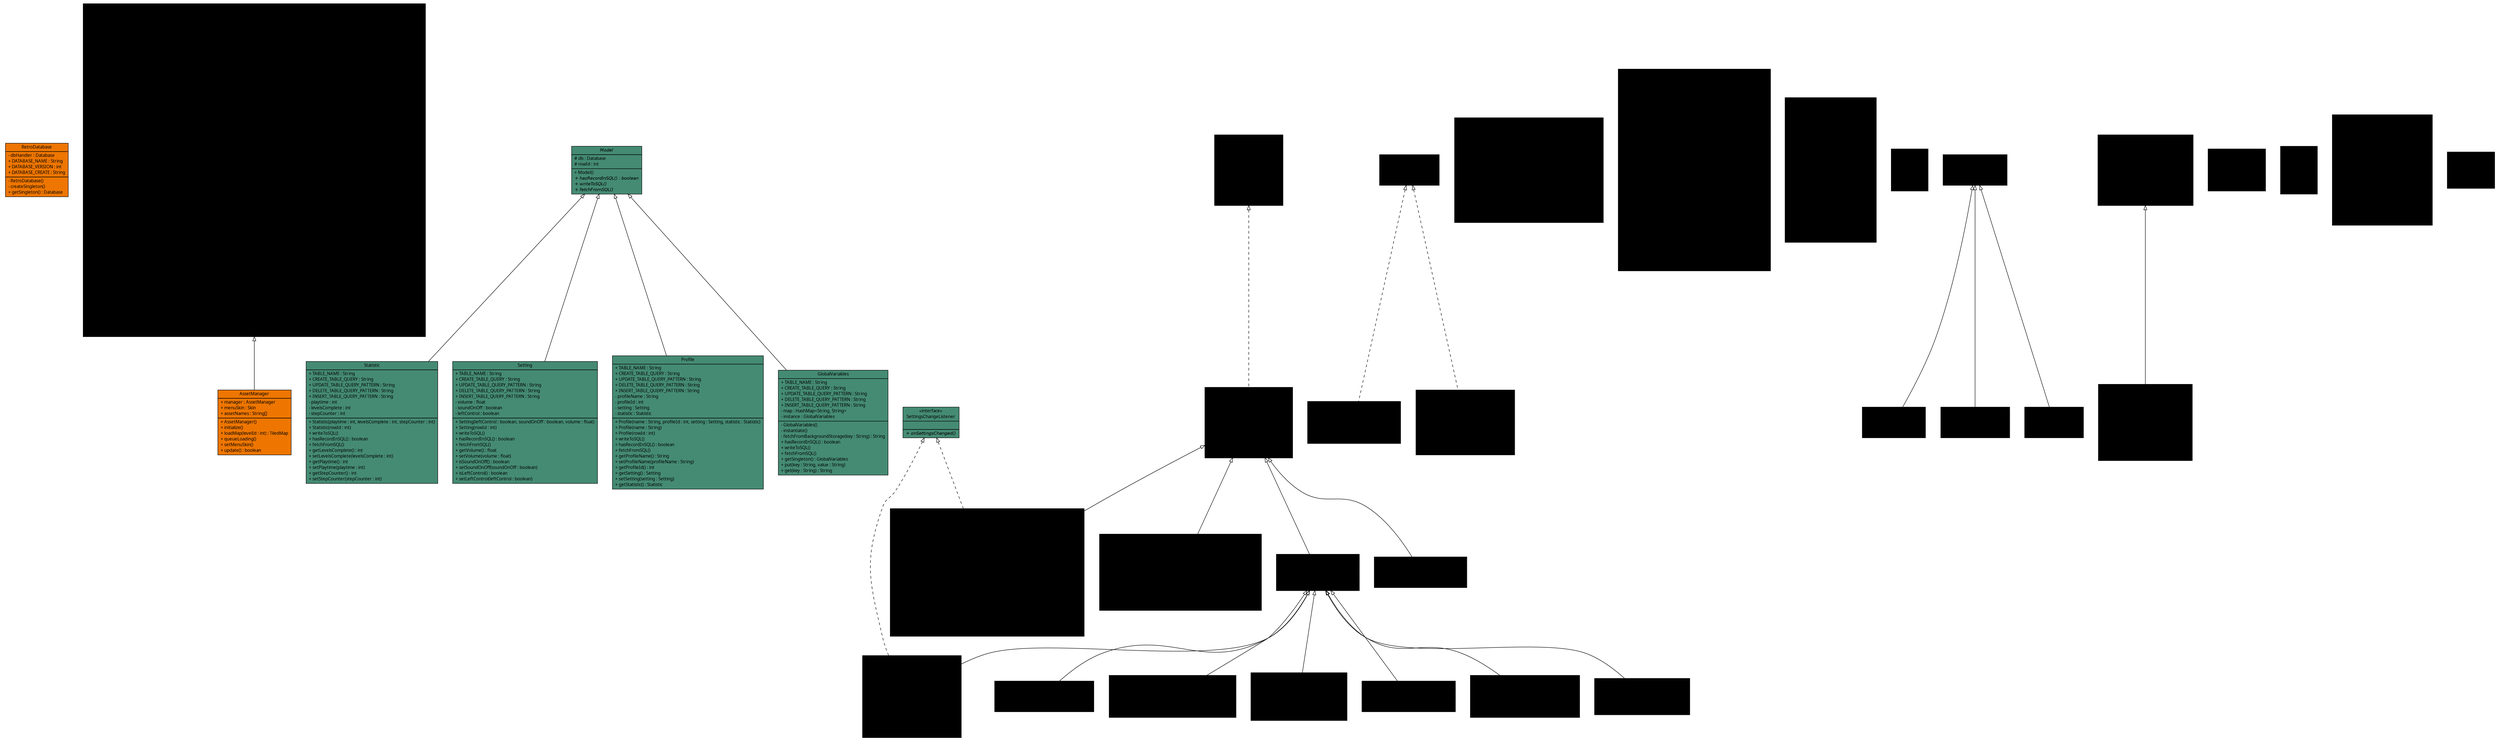 #!/usr/local/bin/dot
#
# Class diagram 
# Generated by UMLGraph version R5_7_2-3-gee82a7 (http://www.umlgraph.org/)
#

digraph G {
	edge [fontname="Helvetica",fontsize=10,labelfontname="Helvetica",labelfontsize=10];
	node [fontname="Helvetica",fontsize=10,shape=plaintext];
	nodesep=0.25;
	ranksep=0.5;
	// com.retroMachines.data.RetroDatabase
	c0 [label=<<table title="com.retroMachines.data.RetroDatabase" border="0" cellborder="1" cellspacing="0" cellpadding="2" port="p" bgcolor="#ee7600">
		<tr><td><table border="0" cellspacing="0" cellpadding="1">
<tr><td align="center" balign="center"> RetroDatabase </td></tr>
		</table></td></tr>
		<tr><td><table border="0" cellspacing="0" cellpadding="1">
<tr><td align="left" balign="left"> - dbHandler : Database </td></tr>
<tr><td align="left" balign="left"> + DATABASE_NAME : String </td></tr>
<tr><td align="left" balign="left"> + DATABASE_VERSION : int </td></tr>
<tr><td align="left" balign="left"> + DATABASE_CREATE : String </td></tr>
		</table></td></tr>
		<tr><td><table border="0" cellspacing="0" cellpadding="1">
<tr><td align="left" balign="left"> - RetroDatabase() </td></tr>
<tr><td align="left" balign="left"> - createSingleton() </td></tr>
<tr><td align="left" balign="left"> + getSingleton() : Database </td></tr>
		</table></td></tr>
		</table>>, URL="null", fontname="Verdana", fontcolor="black", fontsize=10.0];
	// com.retroMachines.data.AssetManager
	c1 [label=<<table title="com.retroMachines.data.AssetManager" border="0" cellborder="1" cellspacing="0" cellpadding="2" port="p" bgcolor="#ee7600">
		<tr><td><table border="0" cellspacing="0" cellpadding="1">
<tr><td align="center" balign="center"> AssetManager </td></tr>
		</table></td></tr>
		<tr><td><table border="0" cellspacing="0" cellpadding="1">
<tr><td align="left" balign="left"> + manager : AssetManager </td></tr>
<tr><td align="left" balign="left"> + menuSkin : Skin </td></tr>
<tr><td align="left" balign="left"> + assetNames : String[] </td></tr>
		</table></td></tr>
		<tr><td><table border="0" cellspacing="0" cellpadding="1">
<tr><td align="left" balign="left"> + AssetManager() </td></tr>
<tr><td align="left" balign="left"> + initialize() </td></tr>
<tr><td align="left" balign="left"> + loadMap(levelId : int) : TiledMap </td></tr>
<tr><td align="left" balign="left"> + queueLoading() </td></tr>
<tr><td align="left" balign="left"> + setMenuSkin() </td></tr>
<tr><td align="left" balign="left"> + update() : boolean </td></tr>
		</table></td></tr>
		</table>>, URL="null", fontname="Verdana", fontcolor="black", fontsize=10.0];
	// com.retroMachines.data.models.Statistic
	c2 [label=<<table title="com.retroMachines.data.models.Statistic" border="0" cellborder="1" cellspacing="0" cellpadding="2" port="p" bgcolor="#458b74">
		<tr><td><table border="0" cellspacing="0" cellpadding="1">
<tr><td align="center" balign="center"> Statistic </td></tr>
		</table></td></tr>
		<tr><td><table border="0" cellspacing="0" cellpadding="1">
<tr><td align="left" balign="left"> + TABLE_NAME : String </td></tr>
<tr><td align="left" balign="left"> + CREATE_TABLE_QUERY : String </td></tr>
<tr><td align="left" balign="left"> + UPDATE_TABLE_QUERY_PATTERN : String </td></tr>
<tr><td align="left" balign="left"> + DELETE_TABLE_QUERY_PATTERN : String </td></tr>
<tr><td align="left" balign="left"> + INSERT_TABLE_QUERY_PATTERN : String </td></tr>
<tr><td align="left" balign="left"> - playtime : int </td></tr>
<tr><td align="left" balign="left"> - levelsComplete : int </td></tr>
<tr><td align="left" balign="left"> - stepCounter : int </td></tr>
		</table></td></tr>
		<tr><td><table border="0" cellspacing="0" cellpadding="1">
<tr><td align="left" balign="left"> + Statistic(playtime : int, levelsComplete : int, stepCounter : int) </td></tr>
<tr><td align="left" balign="left"> + Statistic(rowId : int) </td></tr>
<tr><td align="left" balign="left"> + writeToSQL() </td></tr>
<tr><td align="left" balign="left"> + hasRecordInSQL() : boolean </td></tr>
<tr><td align="left" balign="left"> + fetchFromSQL() </td></tr>
<tr><td align="left" balign="left"> + getLevelsComplete() : int </td></tr>
<tr><td align="left" balign="left"> + setLevelsComplete(levelsComplete : int) </td></tr>
<tr><td align="left" balign="left"> + getPlaytime() : int </td></tr>
<tr><td align="left" balign="left"> + setPlaytime(playtime : int) </td></tr>
<tr><td align="left" balign="left"> + getStepCounter() : int </td></tr>
<tr><td align="left" balign="left"> + setStepCounter(stepCounter : int) </td></tr>
		</table></td></tr>
		</table>>, URL="null", fontname="Verdana", fontcolor="black", fontsize=10.0];
	// com.retroMachines.data.models.SettingsChangeListener
	c3 [label=<<table title="com.retroMachines.data.models.SettingsChangeListener" border="0" cellborder="1" cellspacing="0" cellpadding="2" port="p" bgcolor="#458b74">
		<tr><td><table border="0" cellspacing="0" cellpadding="1">
<tr><td align="center" balign="center"> &#171;interface&#187; </td></tr>
<tr><td align="center" balign="center"> SettingsChangeListener </td></tr>
		</table></td></tr>
		<tr><td><table border="0" cellspacing="0" cellpadding="1">
<tr><td align="left" balign="left">  </td></tr>
		</table></td></tr>
		<tr><td><table border="0" cellspacing="0" cellpadding="1">
<tr><td align="left" balign="left"><font face="Helvetica-Oblique" point-size="10.0"> + onSettingsChanged() </font></td></tr>
		</table></td></tr>
		</table>>, URL="null", fontname="Verdana", fontcolor="black", fontsize=10.0];
	// com.retroMachines.data.models.Setting
	c4 [label=<<table title="com.retroMachines.data.models.Setting" border="0" cellborder="1" cellspacing="0" cellpadding="2" port="p" bgcolor="#458b74">
		<tr><td><table border="0" cellspacing="0" cellpadding="1">
<tr><td align="center" balign="center"> Setting </td></tr>
		</table></td></tr>
		<tr><td><table border="0" cellspacing="0" cellpadding="1">
<tr><td align="left" balign="left"> + TABLE_NAME : String </td></tr>
<tr><td align="left" balign="left"> + CREATE_TABLE_QUERY : String </td></tr>
<tr><td align="left" balign="left"> + UPDATE_TABLE_QUERY_PATTERN : String </td></tr>
<tr><td align="left" balign="left"> + DELETE_TABLE_QUERY_PATTERN : String </td></tr>
<tr><td align="left" balign="left"> + INSERT_TABLE_QUERY_PATTERN : String </td></tr>
<tr><td align="left" balign="left"> - volume : float </td></tr>
<tr><td align="left" balign="left"> - soundOnOff : boolean </td></tr>
<tr><td align="left" balign="left"> - leftControl : boolean </td></tr>
		</table></td></tr>
		<tr><td><table border="0" cellspacing="0" cellpadding="1">
<tr><td align="left" balign="left"> + Setting(leftControl : boolean, soundOnOff : boolean, volume : float) </td></tr>
<tr><td align="left" balign="left"> + Setting(rowId : int) </td></tr>
<tr><td align="left" balign="left"> + writeToSQL() </td></tr>
<tr><td align="left" balign="left"> + hasRecordInSQL() : boolean </td></tr>
<tr><td align="left" balign="left"> + fetchFromSQL() </td></tr>
<tr><td align="left" balign="left"> + getVolume() : float </td></tr>
<tr><td align="left" balign="left"> + setVolume(volume : float) </td></tr>
<tr><td align="left" balign="left"> + isSoundOnOff() : boolean </td></tr>
<tr><td align="left" balign="left"> + setSoundOnOff(soundOnOff : boolean) </td></tr>
<tr><td align="left" balign="left"> + isLeftControl() : boolean </td></tr>
<tr><td align="left" balign="left"> + setLeftControl(leftControl : boolean) </td></tr>
		</table></td></tr>
		</table>>, URL="null", fontname="Verdana", fontcolor="black", fontsize=10.0];
	// com.retroMachines.data.models.Profile
	c5 [label=<<table title="com.retroMachines.data.models.Profile" border="0" cellborder="1" cellspacing="0" cellpadding="2" port="p" bgcolor="#458b74">
		<tr><td><table border="0" cellspacing="0" cellpadding="1">
<tr><td align="center" balign="center"> Profile </td></tr>
		</table></td></tr>
		<tr><td><table border="0" cellspacing="0" cellpadding="1">
<tr><td align="left" balign="left"> + TABLE_NAME : String </td></tr>
<tr><td align="left" balign="left"> + CREATE_TABLE_QUERY : String </td></tr>
<tr><td align="left" balign="left"> + UPDATE_TABLE_QUERY_PATTERN : String </td></tr>
<tr><td align="left" balign="left"> + DELETE_TABLE_QUERY_PATTERN : String </td></tr>
<tr><td align="left" balign="left"> + INSERT_TABLE_QUERY_PATTERN : String </td></tr>
<tr><td align="left" balign="left"> - profileName : String </td></tr>
<tr><td align="left" balign="left"> - profileId : int </td></tr>
<tr><td align="left" balign="left"> - setting : Setting </td></tr>
<tr><td align="left" balign="left"> - statistic : Statistic </td></tr>
		</table></td></tr>
		<tr><td><table border="0" cellspacing="0" cellpadding="1">
<tr><td align="left" balign="left"> + Profile(name : String, profileId : int, setting : Setting, statistic : Statistic) </td></tr>
<tr><td align="left" balign="left"> + Profile(name : String) </td></tr>
<tr><td align="left" balign="left"> + Profile(rowId : int) </td></tr>
<tr><td align="left" balign="left"> + writeToSQL() </td></tr>
<tr><td align="left" balign="left"> + hasRecordInSQL() : boolean </td></tr>
<tr><td align="left" balign="left"> + fetchFromSQL() </td></tr>
<tr><td align="left" balign="left"> + getProfileName() : String </td></tr>
<tr><td align="left" balign="left"> + setProfileName(profileName : String) </td></tr>
<tr><td align="left" balign="left"> + getProfileId() : int </td></tr>
<tr><td align="left" balign="left"> + getSetting() : Setting </td></tr>
<tr><td align="left" balign="left"> + setSetting(setting : Setting) </td></tr>
<tr><td align="left" balign="left"> + getStatistic() : Statistic </td></tr>
		</table></td></tr>
		</table>>, URL="null", fontname="Verdana", fontcolor="black", fontsize=10.0];
	// com.retroMachines.data.models.Model
	c6 [label=<<table title="com.retroMachines.data.models.Model" border="0" cellborder="1" cellspacing="0" cellpadding="2" port="p" bgcolor="#458b74">
		<tr><td><table border="0" cellspacing="0" cellpadding="1">
<tr><td align="center" balign="center"><font face="Helvetica-Oblique"> Model </font></td></tr>
		</table></td></tr>
		<tr><td><table border="0" cellspacing="0" cellpadding="1">
<tr><td align="left" balign="left"> # db : Database </td></tr>
<tr><td align="left" balign="left"> # rowId : int </td></tr>
		</table></td></tr>
		<tr><td><table border="0" cellspacing="0" cellpadding="1">
<tr><td align="left" balign="left"> + Model() </td></tr>
<tr><td align="left" balign="left"><font face="Helvetica-Oblique" point-size="10.0"> + hasRecordInSQL() : boolean </font></td></tr>
<tr><td align="left" balign="left"><font face="Helvetica-Oblique" point-size="10.0"> + writeToSQL() </font></td></tr>
<tr><td align="left" balign="left"><font face="Helvetica-Oblique" point-size="10.0"> + fetchFromSQL() </font></td></tr>
		</table></td></tr>
		</table>>, URL="null", fontname="Verdana", fontcolor="black", fontsize=10.0];
	// com.retroMachines.data.models.GlobalVariables
	c7 [label=<<table title="com.retroMachines.data.models.GlobalVariables" border="0" cellborder="1" cellspacing="0" cellpadding="2" port="p" bgcolor="#458b74">
		<tr><td><table border="0" cellspacing="0" cellpadding="1">
<tr><td align="center" balign="center"> GlobalVariables </td></tr>
		</table></td></tr>
		<tr><td><table border="0" cellspacing="0" cellpadding="1">
<tr><td align="left" balign="left"> + TABLE_NAME : String </td></tr>
<tr><td align="left" balign="left"> + CREATE_TABLE_QUERY : String </td></tr>
<tr><td align="left" balign="left"> + UPDATE_TABLE_QUERY_PATTERN : String </td></tr>
<tr><td align="left" balign="left"> + DELETE_TABLE_QUERY_PATTERN : String </td></tr>
<tr><td align="left" balign="left"> + INSERT_TABLE_QUERY_PATTERN : String </td></tr>
<tr><td align="left" balign="left"> - map : HashMap&lt;String, String&gt; </td></tr>
<tr><td align="left" balign="left"> - instance : GlobalVariables </td></tr>
		</table></td></tr>
		<tr><td><table border="0" cellspacing="0" cellpadding="1">
<tr><td align="left" balign="left"> - GlobalVariables() </td></tr>
<tr><td align="left" balign="left"> - instantiate() </td></tr>
<tr><td align="left" balign="left"> - fetchFromBackgroundStorage(key : String) : String </td></tr>
<tr><td align="left" balign="left"> + hasRecordInSQL() : boolean </td></tr>
<tr><td align="left" balign="left"> + writeToSQL() </td></tr>
<tr><td align="left" balign="left"> + fetchFromSQL() </td></tr>
<tr><td align="left" balign="left"> + getSingleton() : GlobalVariables </td></tr>
<tr><td align="left" balign="left"> + put(key : String, value : String) </td></tr>
<tr><td align="left" balign="left"> + get(key : String) : String </td></tr>
		</table></td></tr>
		</table>>, URL="null", fontname="Verdana", fontcolor="black", fontsize=10.0];
	// com.retroMachines.game.controllers.StatisticController
	c8 [label=<<table title="com.retroMachines.game.controllers.StatisticController" border="0" cellborder="1" cellspacing="0" cellpadding="2" port="p" bgcolor="3">
		<tr><td><table border="0" cellspacing="0" cellpadding="1">
<tr><td align="center" balign="center"> StatisticController </td></tr>
		</table></td></tr>
		<tr><td><table border="0" cellspacing="0" cellpadding="1">
<tr><td align="left" balign="left"> - game : RetroMachines </td></tr>
<tr><td align="left" balign="left"> - statistic : Statistic </td></tr>
		</table></td></tr>
		<tr><td><table border="0" cellspacing="0" cellpadding="1">
<tr><td align="left" balign="left"> + StatisticController(game : RetroMachines) </td></tr>
<tr><td align="left" balign="left"> + incStepCounter(amount : int) </td></tr>
<tr><td align="left" balign="left"> + profileChanged() </td></tr>
		</table></td></tr>
		</table>>, URL="null", fontname="Verdana", fontcolor="black", fontsize=10.0];
	// com.retroMachines.game.controllers.SettingController
	c9 [label=<<table title="com.retroMachines.game.controllers.SettingController" border="0" cellborder="1" cellspacing="0" cellpadding="2" port="p" bgcolor="3">
		<tr><td><table border="0" cellspacing="0" cellpadding="1">
<tr><td align="center" balign="center"> SettingController </td></tr>
		</table></td></tr>
		<tr><td><table border="0" cellspacing="0" cellpadding="1">
<tr><td align="left" balign="left"> - settings : Setting </td></tr>
<tr><td align="left" balign="left"> - game : RetroMachines </td></tr>
<tr><td align="left" balign="left"> - toBeNotified : List&lt;SettingsChangeListener&gt; </td></tr>
		</table></td></tr>
		<tr><td><table border="0" cellspacing="0" cellpadding="1">
<tr><td align="left" balign="left"> + SettingController(game : RetroMachines) </td></tr>
<tr><td align="left" balign="left"> + add(toBeAdded : SettingsChangeListener) </td></tr>
<tr><td align="left" balign="left"> + setVolume(newVolume : float) </td></tr>
<tr><td align="left" balign="left"> + getVolume() : float </td></tr>
<tr><td align="left" balign="left"> + getLeftiMode() : boolean </td></tr>
<tr><td align="left" balign="left"> + profileChanged() </td></tr>
		</table></td></tr>
		</table>>, URL="null", fontname="Verdana", fontcolor="black", fontsize=10.0];
	// com.retroMachines.game.controllers.ProfileController
	c10 [label=<<table title="com.retroMachines.game.controllers.ProfileController" border="0" cellborder="1" cellspacing="0" cellpadding="2" port="p" bgcolor="3">
		<tr><td><table border="0" cellspacing="0" cellpadding="1">
<tr><td align="center" balign="center"> ProfileController </td></tr>
		</table></td></tr>
		<tr><td><table border="0" cellspacing="0" cellpadding="1">
<tr><td align="left" balign="left"> - profileNames : String[] </td></tr>
<tr><td align="left" balign="left"> - profile : Profile </td></tr>
<tr><td align="left" balign="left"> - game : RetroMachines </td></tr>
<tr><td align="left" balign="left"> + MAX_PROFILE_NUMBER : int </td></tr>
<tr><td align="left" balign="left"> + profileChangeListeners : List&lt;OnProfileChangedListener&gt; </td></tr>
		</table></td></tr>
		<tr><td><table border="0" cellspacing="0" cellpadding="1">
<tr><td align="left" balign="left"> + ProfileController(game : RetroMachines) </td></tr>
<tr><td align="left" balign="left"> + deleteCurrentProfile() </td></tr>
<tr><td align="left" balign="left"> + isValidUsername(username : String) : boolean </td></tr>
<tr><td align="left" balign="left"> + createProfile(name : String) : boolean </td></tr>
<tr><td align="left" balign="left"> + getProfileNames() : String[] </td></tr>
<tr><td align="left" balign="left"> + getProfileName() : String </td></tr>
<tr><td align="left" balign="left"> + getProfile() : Profile </td></tr>
<tr><td align="left" balign="left"> + changeActiveProfile(profileName : String) </td></tr>
<tr><td align="left" balign="left"> - notifyProfileListeners() </td></tr>
<tr><td align="left" balign="left"> + addProfileChangedListener(listener : OnProfileChangedListener) </td></tr>
<tr><td align="left" balign="left"> + removeProfileChangedListener(listener : OnProfileChangedListener) </td></tr>
		</table></td></tr>
		</table>>, URL="null", fontname="Verdana", fontcolor="black", fontsize=10.0];
	// com.retroMachines.game.controllers.OnProfileChangedListener
	c11 [label=<<table title="com.retroMachines.game.controllers.OnProfileChangedListener" border="0" cellborder="1" cellspacing="0" cellpadding="2" port="p" bgcolor="3">
		<tr><td><table border="0" cellspacing="0" cellpadding="1">
<tr><td align="center" balign="center"> &#171;interface&#187; </td></tr>
<tr><td align="center" balign="center"> OnProfileChangedListener </td></tr>
		</table></td></tr>
		<tr><td><table border="0" cellspacing="0" cellpadding="1">
<tr><td align="left" balign="left">  </td></tr>
		</table></td></tr>
		<tr><td><table border="0" cellspacing="0" cellpadding="1">
<tr><td align="left" balign="left"><font face="Helvetica-Oblique" point-size="10.0"> + profileChanged() </font></td></tr>
		</table></td></tr>
		</table>>, URL="null", fontname="Verdana", fontcolor="black", fontsize=10.0];
	// com.retroMachines.game.controllers.GameController
	c12 [label=<<table title="com.retroMachines.game.controllers.GameController" border="0" cellborder="1" cellspacing="0" cellpadding="2" port="p" bgcolor="3">
		<tr><td><table border="0" cellspacing="0" cellpadding="1">
<tr><td align="center" balign="center"> GameController </td></tr>
		</table></td></tr>
		<tr><td><table border="0" cellspacing="0" cellpadding="1">
<tr><td align="left" balign="left"> - game : RetroMachines </td></tr>
<tr><td align="left" balign="left"> - gameScreen : GameScreen </td></tr>
<tr><td align="left" balign="left"> - evaluationScreen : EvaluationScreen </td></tr>
<tr><td align="left" balign="left"> - retroMan : RetroMan </td></tr>
<tr><td align="left" balign="left"> - map : TiledMap </td></tr>
<tr><td align="left" balign="left"> - lambdaTree : Tree </td></tr>
<tr><td align="left" balign="left"> - vertexList : ArrayList&lt;Vertex&gt; </td></tr>
<tr><td align="left" balign="left"> - indexOfElementHold : int </td></tr>
<tr><td align="left" balign="left"> - popupScreenIsShown : boolean </td></tr>
		</table></td></tr>
		<tr><td><table border="0" cellspacing="0" cellpadding="1">
<tr><td align="left" balign="left"> + GameController(game : RetroMachines) </td></tr>
<tr><td align="left" balign="left"> + startLevel(levelId : int) </td></tr>
<tr><td align="left" balign="left"> + abortLevel() </td></tr>
<tr><td align="left" balign="left"> + levelFinished() </td></tr>
<tr><td align="left" balign="left"> - dispose() </td></tr>
<tr><td align="left" balign="left"> - saveProgress() </td></tr>
<tr><td align="left" balign="left"> + jumpRetroMan() </td></tr>
<tr><td align="left" balign="left"> + interactRetroMan() </td></tr>
<tr><td align="left" balign="left"> + goLeftRetroMan() </td></tr>
<tr><td align="left" balign="left"> + goRightRetroMan() </td></tr>
<tr><td align="left" balign="left"> + getRetroMan() : RetroMan </td></tr>
<tr><td align="left" balign="left"> + getGameElement(posObj : Vector2) : GameElement </td></tr>
<tr><td align="left" balign="left"> + checkdepotPositions() : ArrayList&lt;GameElement&gt; </td></tr>
<tr><td align="left" balign="left"> + setGameElement(posObj : Vector2, element : GameElement) : boolean </td></tr>
<tr><td align="left" balign="left"> - collisionDetection() </td></tr>
<tr><td align="left" balign="left"> + evaluationClicked() </td></tr>
<tr><td align="left" balign="left"> - enterEvaluationScreen() </td></tr>
<tr><td align="left" balign="left"> - checkPlacementofElements() : boolean </td></tr>
<tr><td align="left" balign="left"> - buildlambdaTree() </td></tr>
<tr><td align="left" balign="left"> - evaluate() </td></tr>
<tr><td align="left" balign="left"> - checkEvaluationResult() </td></tr>
<tr><td align="left" balign="left"> - betaReduction() : boolean </td></tr>
<tr><td align="left" balign="left"> - alphaConversion() : boolean </td></tr>
<tr><td align="left" balign="left"> - updateEvaluationScreen() </td></tr>
		</table></td></tr>
		</table>>, URL="null", fontname="Verdana", fontcolor="black", fontsize=10.0];
	// com.retroMachines.game.gameelements.RetroMan
	c13 [label=<<table title="com.retroMachines.game.gameelements.RetroMan" border="0" cellborder="1" cellspacing="0" cellpadding="2" port="p" bgcolor="4">
		<tr><td><table border="0" cellspacing="0" cellpadding="1">
<tr><td align="center" balign="center"> RetroMan </td></tr>
		</table></td></tr>
		<tr><td><table border="0" cellspacing="0" cellpadding="1">
<tr><td align="left" balign="left"> + MAX_VELOCITY_X : float </td></tr>
<tr><td align="left" balign="left"> + MAX_VELOCITY_Y : float </td></tr>
<tr><td align="left" balign="left"> + WIDTH : float </td></tr>
<tr><td align="left" balign="left"> + HEIGHT : float </td></tr>
<tr><td align="left" balign="left"> - faceLeft : boolean </td></tr>
<tr><td align="left" balign="left"> - pos : Vector2 </td></tr>
<tr><td align="left" balign="left"> - state : RetroMan.State </td></tr>
<tr><td align="left" balign="left"> - element : GameElement </td></tr>
<tr><td align="left" balign="left"> - texture : Texture </td></tr>
<tr><td align="left" balign="left"> - velocity : Vector2 </td></tr>
		</table></td></tr>
		<tr><td><table border="0" cellspacing="0" cellpadding="1">
<tr><td align="left" balign="left"> + RetroMan() </td></tr>
<tr><td align="left" balign="left"> + jump() </td></tr>
<tr><td align="left" balign="left"> + landed() </td></tr>
<tr><td align="left" balign="left"> - canJump() : boolean </td></tr>
<tr><td align="left" balign="left"> + goLeft() </td></tr>
<tr><td align="left" balign="left"> + goRight() </td></tr>
<tr><td align="left" balign="left"> + getFaceLeft() : boolean </td></tr>
<tr><td align="left" balign="left"> + updateRetroMan() </td></tr>
<tr><td align="left" balign="left"> + pickupElement(element : GameElement) </td></tr>
<tr><td align="left" balign="left"> + hasPickedUpElement() : boolean </td></tr>
<tr><td align="left" balign="left"> + layDownElement() : GameElement </td></tr>
<tr><td align="left" balign="left"> + getPos() : Vector2 </td></tr>
<tr><td align="left" balign="left"> + render(deltaTime : float) : TextureRegion </td></tr>
		</table></td></tr>
		</table>>, URL="null", fontname="Verdana", fontcolor="black", fontsize=10.0];
	// com.retroMachines.game.gameelements.RetroMan.State
	c14 [label=<<table title="com.retroMachines.game.gameelements.RetroMan.State" border="0" cellborder="1" cellspacing="0" cellpadding="2" port="p" bgcolor="4">
		<tr><td><table border="0" cellspacing="0" cellpadding="1">
<tr><td align="center" balign="center"> &#171;enumeration&#187; </td></tr>
<tr><td align="center" balign="center"> State </td></tr>
		</table></td></tr>
		<tr><td><table border="0" cellspacing="0" cellpadding="1">
<tr><td align="left" balign="left">  </td></tr>
		</table></td></tr>
		<tr><td><table border="0" cellspacing="0" cellpadding="1">
<tr><td align="left" balign="left"> STANDING </td></tr>
<tr><td align="left" balign="left"> RUNNIG </td></tr>
<tr><td align="left" balign="left"> JUMPING </td></tr>
		</table></td></tr>
		</table>>, URL="null", fontname="Verdana", fontcolor="black", fontsize=10.0];
	// com.retroMachines.game.gameelements.MetalElement
	c15 [label=<<table title="com.retroMachines.game.gameelements.MetalElement" border="0" cellborder="1" cellspacing="0" cellpadding="2" port="p" bgcolor="4">
		<tr><td><table border="0" cellspacing="0" cellpadding="1">
<tr><td align="center" balign="center"> MetalElement </td></tr>
		</table></td></tr>
		<tr><td><table border="0" cellspacing="0" cellpadding="1">
<tr><td align="left" balign="left"> - colorId : int </td></tr>
		</table></td></tr>
		<tr><td><table border="0" cellspacing="0" cellpadding="1">
<tr><td align="left" balign="left"> + MetalElement(colorId : int) </td></tr>
<tr><td align="left" balign="left"> + render(deltaTime : float) </td></tr>
		</table></td></tr>
		</table>>, URL="null", fontname="Verdana", fontcolor="black", fontsize=10.0];
	// com.retroMachines.game.gameelements.MachineElement
	c16 [label=<<table title="com.retroMachines.game.gameelements.MachineElement" border="0" cellborder="1" cellspacing="0" cellpadding="2" port="p" bgcolor="4">
		<tr><td><table border="0" cellspacing="0" cellpadding="1">
<tr><td align="center" balign="center"> MachineElement </td></tr>
		</table></td></tr>
		<tr><td><table border="0" cellspacing="0" cellpadding="1">
<tr><td align="left" balign="left"> - colorId : int </td></tr>
		</table></td></tr>
		<tr><td><table border="0" cellspacing="0" cellpadding="1">
<tr><td align="left" balign="left"> + MachineElement(colorId : int) </td></tr>
<tr><td align="left" balign="left"> + render(deltaTime : float) </td></tr>
		</table></td></tr>
		</table>>, URL="null", fontname="Verdana", fontcolor="black", fontsize=10.0];
	// com.retroMachines.game.gameelements.LightElement
	c17 [label=<<table title="com.retroMachines.game.gameelements.LightElement" border="0" cellborder="1" cellspacing="0" cellpadding="2" port="p" bgcolor="4">
		<tr><td><table border="0" cellspacing="0" cellpadding="1">
<tr><td align="center" balign="center"> LightElement </td></tr>
		</table></td></tr>
		<tr><td><table border="0" cellspacing="0" cellpadding="1">
<tr><td align="left" balign="left">  </td></tr>
		</table></td></tr>
		<tr><td><table border="0" cellspacing="0" cellpadding="1">
<tr><td align="left" balign="left"> + LightElement() </td></tr>
<tr><td align="left" balign="left"> + render(deltaTime : float) </td></tr>
		</table></td></tr>
		</table>>, URL="null", fontname="Verdana", fontcolor="black", fontsize=10.0];
	// com.retroMachines.game.gameelements.GameElement
	c18 [label=<<table title="com.retroMachines.game.gameelements.GameElement" border="0" cellborder="1" cellspacing="0" cellpadding="2" port="p" bgcolor="4">
		<tr><td><table border="0" cellspacing="0" cellpadding="1">
<tr><td align="center" balign="center"><font face="Helvetica-Oblique"> GameElement </font></td></tr>
		</table></td></tr>
		<tr><td><table border="0" cellspacing="0" cellpadding="1">
<tr><td align="left" balign="left"> # texture : Texture </td></tr>
		</table></td></tr>
		<tr><td><table border="0" cellspacing="0" cellpadding="1">
<tr><td align="left" balign="left"> + GameElement() </td></tr>
<tr><td align="left" balign="left"><font face="Helvetica-Oblique" point-size="10.0"> + render(deltaTime : float) </font></td></tr>
		</table></td></tr>
		</table>>, URL="null", fontname="Verdana", fontcolor="black", fontsize=10.0];
	// com.retroMachines.RetroMachines
	c21 [label=<<table title="com.retroMachines.RetroMachines" border="0" cellborder="1" cellspacing="0" cellpadding="2" port="p" bgcolor="2">
		<tr><td><table border="0" cellspacing="0" cellpadding="1">
<tr><td align="center" balign="center"> RetroMachines </td></tr>
		</table></td></tr>
		<tr><td><table border="0" cellspacing="0" cellpadding="1">
<tr><td align="left" balign="left"> - globalVariables : GlobalVariables </td></tr>
<tr><td align="left" balign="left"> - profileController : ProfileController </td></tr>
<tr><td align="left" balign="left"> - settingController : SettingController </td></tr>
<tr><td align="left" balign="left"> - gameController : GameController </td></tr>
<tr><td align="left" balign="left"> - statisticController : StatisticController </td></tr>
		</table></td></tr>
		<tr><td><table border="0" cellspacing="0" cellpadding="1">
<tr><td align="left" balign="left"> + RetroMachines() </td></tr>
<tr><td align="left" balign="left"> + create() </td></tr>
<tr><td align="left" balign="left"> + getProfileController() : ProfileController </td></tr>
<tr><td align="left" balign="left"> + getSettingController() : SettingController </td></tr>
<tr><td align="left" balign="left"> + getGameController() : GameController </td></tr>
<tr><td align="left" balign="left"> + getStatisticController() : StatisticController </td></tr>
		</table></td></tr>
		</table>>, URL="null", fontname="Verdana", fontcolor="black", fontsize=10.0];
	// com.retroMachines.ui.screens.AbstractScreen
	c22 [label=<<table title="com.retroMachines.ui.screens.AbstractScreen" border="0" cellborder="1" cellspacing="0" cellpadding="2" port="p" bgcolor="2">
		<tr><td><table border="0" cellspacing="0" cellpadding="1">
<tr><td align="center" balign="center"><font face="Helvetica-Oblique"> AbstractScreen </font></td></tr>
		</table></td></tr>
		<tr><td><table border="0" cellspacing="0" cellpadding="1">
<tr><td align="left" balign="left"> # stage : Stage </td></tr>
<tr><td align="left" balign="left"> # game : RetroMachines </td></tr>
		</table></td></tr>
		<tr><td><table border="0" cellspacing="0" cellpadding="1">
<tr><td align="left" balign="left"> + AbstractScreen(game : RetroMachines) </td></tr>
<tr><td align="left" balign="left"> + render(delta : float) </td></tr>
<tr><td align="left" balign="left"> + resize(width : int, height : int) </td></tr>
<tr><td align="left" balign="left"> + show() </td></tr>
<tr><td align="left" balign="left"> + hide() </td></tr>
<tr><td align="left" balign="left"> + pause() </td></tr>
<tr><td align="left" balign="left"> + resume() </td></tr>
<tr><td align="left" balign="left"> + dispose() </td></tr>
		</table></td></tr>
		</table>>, URL="null", fontname="Verdana", fontcolor="black", fontsize=10.0];
	// com.retroMachines.ui.screens.game.GameScreen
	c23 [label=<<table title="com.retroMachines.ui.screens.game.GameScreen" border="0" cellborder="1" cellspacing="0" cellpadding="2" port="p" bgcolor="5">
		<tr><td><table border="0" cellspacing="0" cellpadding="1">
<tr><td align="center" balign="center"> GameScreen </td></tr>
		</table></td></tr>
		<tr><td><table border="0" cellspacing="0" cellpadding="1">
<tr><td align="left" balign="left"> - map : TiledMap </td></tr>
<tr><td align="left" balign="left"> - renderer : OrthogonalTiledMapRenderer </td></tr>
<tr><td align="left" balign="left"> - camera : OrthographicCamera </td></tr>
<tr><td align="left" balign="left"> - gameController : GameController </td></tr>
<tr><td align="left" balign="left"> - sound : Sound </td></tr>
<tr><td align="left" balign="left"> - SOUNDFILE : String </td></tr>
<tr><td align="left" balign="left"> - soundId : long </td></tr>
<tr><td align="left" balign="left"> - popupScreenIsShown : boolean </td></tr>
		</table></td></tr>
		<tr><td><table border="0" cellspacing="0" cellpadding="1">
<tr><td align="left" balign="left"> + GameScreen(game : RetroMachines, gameController : GameController, leftiMode : boolean) </td></tr>
<tr><td align="left" balign="left"> + initialize() </td></tr>
<tr><td align="left" balign="left"> + show() </td></tr>
<tr><td align="left" balign="left"> + setMap(map : TiledMap) </td></tr>
<tr><td align="left" balign="left"> + render(delta : float) </td></tr>
<tr><td align="left" balign="left"> - inputDetection() </td></tr>
<tr><td align="left" balign="left"> + dispose() </td></tr>
<tr><td align="left" balign="left"> + onSettingsChanged() </td></tr>
<tr><td align="left" balign="left"> - showTask() </td></tr>
<tr><td align="left" balign="left"> - hideTask() </td></tr>
<tr><td align="left" balign="left"> - showHint() </td></tr>
<tr><td align="left" balign="left"> - hideHint() </td></tr>
		</table></td></tr>
		</table>>, URL="null", fontname="Verdana", fontcolor="black", fontsize=10.0];
	// com.retroMachines.ui.screens.game.EvaluationScreen
	c32 [label=<<table title="com.retroMachines.ui.screens.game.EvaluationScreen" border="0" cellborder="1" cellspacing="0" cellpadding="2" port="p" bgcolor="5">
		<tr><td><table border="0" cellspacing="0" cellpadding="1">
<tr><td align="center" balign="center"> EvaluationScreen </td></tr>
		</table></td></tr>
		<tr><td><table border="0" cellspacing="0" cellpadding="1">
<tr><td align="left" balign="left"> - gameController : GameController </td></tr>
<tr><td align="left" balign="left"> - tree : Tree </td></tr>
<tr><td align="left" balign="left"> - stage : Stage </td></tr>
<tr><td align="left" balign="left"> - animationInProgress : boolean </td></tr>
		</table></td></tr>
		<tr><td><table border="0" cellspacing="0" cellpadding="1">
<tr><td align="left" balign="left"> + EvaluationScreen(game : RetroMachines, gameController : GameController) </td></tr>
<tr><td align="left" balign="left"> + setLambaTerm(t : Tree) </td></tr>
<tr><td align="left" balign="left"> + startAnimation() </td></tr>
<tr><td align="left" balign="left"> + updateScreen() : boolean </td></tr>
<tr><td align="left" balign="left"> + pauseAnimation() </td></tr>
<tr><td align="left" balign="left"> + render(delta : float) </td></tr>
<tr><td align="left" balign="left"> - nextStep() </td></tr>
		</table></td></tr>
		</table>>, URL="null", fontname="Verdana", fontcolor="black", fontsize=10.0];
	// com.retroMachines.ui.screens.menus.SettingsMenuScreen
	c33 [label=<<table title="com.retroMachines.ui.screens.menus.SettingsMenuScreen" border="0" cellborder="1" cellspacing="0" cellpadding="2" port="p" bgcolor="11">
		<tr><td><table border="0" cellspacing="0" cellpadding="1">
<tr><td align="center" balign="center"> SettingsMenuScreen </td></tr>
		</table></td></tr>
		<tr><td><table border="0" cellspacing="0" cellpadding="1">
<tr><td align="left" balign="left"> - settingController : SettingController </td></tr>
		</table></td></tr>
		<tr><td><table border="0" cellspacing="0" cellpadding="1">
<tr><td align="left" balign="left"> + SettingsMenuScreen(game : RetroMachines) </td></tr>
<tr><td align="left" balign="left"> # initialize() </td></tr>
		</table></td></tr>
		</table>>, URL="null", fontname="Verdana", fontcolor="black", fontsize=10.0];
	// com.retroMachines.ui.screens.menus.ProfileSettingsMenuScreen
	c37 [label=<<table title="com.retroMachines.ui.screens.menus.ProfileSettingsMenuScreen" border="0" cellborder="1" cellspacing="0" cellpadding="2" port="p" bgcolor="11">
		<tr><td><table border="0" cellspacing="0" cellpadding="1">
<tr><td align="center" balign="center"> ProfileSettingsMenuScreen </td></tr>
		</table></td></tr>
		<tr><td><table border="0" cellspacing="0" cellpadding="1">
<tr><td align="left" balign="left"> - profileId : int </td></tr>
<tr><td align="left" balign="left"> - actualCharacter : int </td></tr>
		</table></td></tr>
		<tr><td><table border="0" cellspacing="0" cellpadding="1">
<tr><td align="left" balign="left"> + ProfileSettingsMenuScreen(game : RetroMachines, id : int) </td></tr>
<tr><td align="left" balign="left"> # initialize() </td></tr>
<tr><td align="left" balign="left"> + getActualCharacter() : int </td></tr>
		</table></td></tr>
		</table>>, URL="null", fontname="Verdana", fontcolor="black", fontsize=10.0];
	// com.retroMachines.ui.screens.menus.ProfileMenuScreen
	c43 [label=<<table title="com.retroMachines.ui.screens.menus.ProfileMenuScreen" border="0" cellborder="1" cellspacing="0" cellpadding="2" port="p" bgcolor="11">
		<tr><td><table border="0" cellspacing="0" cellpadding="1">
<tr><td align="center" balign="center"> ProfileMenuScreen </td></tr>
		</table></td></tr>
		<tr><td><table border="0" cellspacing="0" cellpadding="1">
<tr><td align="left" balign="left"> - profileController : ProfileController </td></tr>
<tr><td align="left" balign="left"> - profileList : List&lt;String&gt; </td></tr>
		</table></td></tr>
		<tr><td><table border="0" cellspacing="0" cellpadding="1">
<tr><td align="left" balign="left"> + ProfileMenuScreen(game : RetroMachines) </td></tr>
<tr><td align="left" balign="left"> # initialize() </td></tr>
<tr><td align="left" balign="left"> - scrollDown() </td></tr>
<tr><td align="left" balign="left"> - scrollUp() </td></tr>
		</table></td></tr>
		</table>>, URL="null", fontname="Verdana", fontcolor="black", fontsize=10.0];
	// com.retroMachines.ui.screens.menus.MenuScreen
	c48 [label=<<table title="com.retroMachines.ui.screens.menus.MenuScreen" border="0" cellborder="1" cellspacing="0" cellpadding="2" port="p" bgcolor="11">
		<tr><td><table border="0" cellspacing="0" cellpadding="1">
<tr><td align="center" balign="center"><font face="Helvetica-Oblique"> MenuScreen </font></td></tr>
		</table></td></tr>
		<tr><td><table border="0" cellspacing="0" cellpadding="1">
<tr><td align="left" balign="left"> # tableLeft : Table </td></tr>
<tr><td align="left" balign="left"> # tableRight : Table </td></tr>
		</table></td></tr>
		<tr><td><table border="0" cellspacing="0" cellpadding="1">
<tr><td align="left" balign="left"> + MenuScreen(game : RetroMachines) </td></tr>
<tr><td align="left" balign="left"><font face="Helvetica-Oblique" point-size="10.0"> # initialize() </font></td></tr>
		</table></td></tr>
		</table>>, URL="null", fontname="Verdana", fontcolor="black", fontsize=10.0];
	// com.retroMachines.ui.screens.menus.MainMenuScreen
	c49 [label=<<table title="com.retroMachines.ui.screens.menus.MainMenuScreen" border="0" cellborder="1" cellspacing="0" cellpadding="2" port="p" bgcolor="11">
		<tr><td><table border="0" cellspacing="0" cellpadding="1">
<tr><td align="center" balign="center"> MainMenuScreen </td></tr>
		</table></td></tr>
		<tr><td><table border="0" cellspacing="0" cellpadding="1">
<tr><td align="left" balign="left"> - skin : Skin </td></tr>
<tr><td align="left" balign="left"> - font : BitmapFont </td></tr>
<tr><td align="left" balign="left"> - buttonAtlas : TextureAtlas </td></tr>
<tr><td align="left" balign="left"> - textButtonStyle : TextButton.TextButtonStyle </td></tr>
<tr><td align="left" balign="left"> - playButton : TextButton </td></tr>
<tr><td align="left" balign="left"> - sound : Sound </td></tr>
<tr><td align="left" balign="left"> - SOUNDFILE : String </td></tr>
<tr><td align="left" balign="left"> - soundId : long </td></tr>
		</table></td></tr>
		<tr><td><table border="0" cellspacing="0" cellpadding="1">
<tr><td align="left" balign="left"> + MainMenuScreen(game : RetroMachines) </td></tr>
<tr><td align="left" balign="left"> + show() </td></tr>
<tr><td align="left" balign="left"> # initialize() </td></tr>
<tr><td align="left" balign="left"> + onSettingsChanged() </td></tr>
		</table></td></tr>
		</table>>, URL="null", fontname="Verdana", fontcolor="black", fontsize=10.0];
	// com.retroMachines.ui.screens.menus.LoadMenuScreen
	c55 [label=<<table title="com.retroMachines.ui.screens.menus.LoadMenuScreen" border="0" cellborder="1" cellspacing="0" cellpadding="2" port="p" bgcolor="11">
		<tr><td><table border="0" cellspacing="0" cellpadding="1">
<tr><td align="center" balign="center"> LoadMenuScreen </td></tr>
		</table></td></tr>
		<tr><td><table border="0" cellspacing="0" cellpadding="1">
<tr><td align="left" balign="left">  </td></tr>
		</table></td></tr>
		<tr><td><table border="0" cellspacing="0" cellpadding="1">
<tr><td align="left" balign="left"> + LoadMenuScreen(game : RetroMachines) </td></tr>
<tr><td align="left" balign="left"> + show() </td></tr>
		</table></td></tr>
		</table>>, URL="null", fontname="Verdana", fontcolor="black", fontsize=10.0];
	// com.retroMachines.ui.screens.menus.LevelMenuScreen
	c56 [label=<<table title="com.retroMachines.ui.screens.menus.LevelMenuScreen" border="0" cellborder="1" cellspacing="0" cellpadding="2" port="p" bgcolor="11">
		<tr><td><table border="0" cellspacing="0" cellpadding="1">
<tr><td align="center" balign="center"> LevelMenuScreen </td></tr>
		</table></td></tr>
		<tr><td><table border="0" cellspacing="0" cellpadding="1">
<tr><td align="left" balign="left"> - levelList : List&lt;String&gt; </td></tr>
		</table></td></tr>
		<tr><td><table border="0" cellspacing="0" cellpadding="1">
<tr><td align="left" balign="left"> + LevelMenuScreen(game : RetroMachines) </td></tr>
<tr><td align="left" balign="left"> # initialize() </td></tr>
		</table></td></tr>
		</table>>, URL="null", fontname="Verdana", fontcolor="black", fontsize=10.0];
	// com.retroMachines.ui.screens.menus.CreateProfileMenuScreen
	c60 [label=<<table title="com.retroMachines.ui.screens.menus.CreateProfileMenuScreen" border="0" cellborder="1" cellspacing="0" cellpadding="2" port="p" bgcolor="11">
		<tr><td><table border="0" cellspacing="0" cellpadding="1">
<tr><td align="center" balign="center"> CreateProfileMenuScreen </td></tr>
		</table></td></tr>
		<tr><td><table border="0" cellspacing="0" cellpadding="1">
<tr><td align="left" balign="left"> - profileController : ProfileController </td></tr>
<tr><td align="left" balign="left"> - nameTextField : TextField </td></tr>
		</table></td></tr>
		<tr><td><table border="0" cellspacing="0" cellpadding="1">
<tr><td align="left" balign="left"> + CreateProfileMenuScreen(game : RetroMachines) </td></tr>
<tr><td align="left" balign="left"> # initialize() </td></tr>
<tr><td align="left" balign="left"> - createProfile() </td></tr>
		</table></td></tr>
		</table>>, URL="null", fontname="Verdana", fontcolor="black", fontsize=10.0];
	// com.retroMachines.ui.screens.menus.AboutMenuScreen
	c65 [label=<<table title="com.retroMachines.ui.screens.menus.AboutMenuScreen" border="0" cellborder="1" cellspacing="0" cellpadding="2" port="p" bgcolor="11">
		<tr><td><table border="0" cellspacing="0" cellpadding="1">
<tr><td align="center" balign="center"> AboutMenuScreen </td></tr>
		</table></td></tr>
		<tr><td><table border="0" cellspacing="0" cellpadding="1">
<tr><td align="left" balign="left"> + CREDIT : String </td></tr>
		</table></td></tr>
		<tr><td><table border="0" cellspacing="0" cellpadding="1">
<tr><td align="left" balign="left"> + AboutMenuScreen(game : RetroMachines) </td></tr>
<tr><td align="left" balign="left"> + show() </td></tr>
<tr><td align="left" balign="left"> # initialize() </td></tr>
		</table></td></tr>
		</table>>, URL="null", fontname="Verdana", fontcolor="black", fontsize=10.0];
	// com.retroMachines.util.Constants
	c67 [label=<<table title="com.retroMachines.util.Constants" border="0" cellborder="1" cellspacing="0" cellpadding="2" port="p" bgcolor="12">
		<tr><td><table border="0" cellspacing="0" cellpadding="1">
<tr><td align="center" balign="center"><font face="Helvetica-Oblique"> Constants </font></td></tr>
		</table></td></tr>
		<tr><td><table border="0" cellspacing="0" cellpadding="1">
<tr><td align="left" balign="left"> + COLOR_HEX : String[] </td></tr>
<tr><td align="left" balign="left"> + pathCharacter : String[] </td></tr>
<tr><td align="left" balign="left"> + VOLUME_DELTA : float </td></tr>
<tr><td align="left" balign="left"> + INITIAL_VOLUME : float </td></tr>
		</table></td></tr>
		<tr><td><table border="0" cellspacing="0" cellpadding="1">
<tr><td align="left" balign="left"> + Constants() </td></tr>
		</table></td></tr>
		</table>>, URL="null", fontname="Verdana", fontcolor="black", fontsize=10.0];
	// com.retroMachines.util.lambda.VertexType
	c68 [label=<<table title="com.retroMachines.util.lambda.VertexType" border="0" cellborder="1" cellspacing="0" cellpadding="2" port="p" bgcolor="12">
		<tr><td><table border="0" cellspacing="0" cellpadding="1">
<tr><td align="center" balign="center"> &#171;enumeration&#187; </td></tr>
<tr><td align="center" balign="center"> VertexType </td></tr>
		</table></td></tr>
		<tr><td><table border="0" cellspacing="0" cellpadding="1">
<tr><td align="left" balign="left">  </td></tr>
		</table></td></tr>
		<tr><td><table border="0" cellspacing="0" cellpadding="1">
<tr><td align="left" balign="left"> NotSetYet </td></tr>
<tr><td align="left" balign="left"> Abstraction </td></tr>
<tr><td align="left" balign="left"> Application </td></tr>
<tr><td align="left" balign="left"> Variable </td></tr>
		</table></td></tr>
		</table>>, URL="null", fontname="Verdana", fontcolor="black", fontsize=10.0];
	// com.retroMachines.util.lambda.Vertex
	c69 [label=<<table title="com.retroMachines.util.lambda.Vertex" border="0" cellborder="1" cellspacing="0" cellpadding="2" port="p" bgcolor="12">
		<tr><td><table border="0" cellspacing="0" cellpadding="1">
<tr><td align="center" balign="center"> Vertex </td></tr>
		</table></td></tr>
		<tr><td><table border="0" cellspacing="0" cellpadding="1">
<tr><td align="left" balign="left"> - next : Vertex </td></tr>
<tr><td align="left" balign="left"> - family : Vertex </td></tr>
<tr><td align="left" balign="left"> - type : VertexType </td></tr>
<tr><td align="left" balign="left"> - id : char </td></tr>
<tr><td align="left" balign="left"> - familyIdlist : LinkedList&lt;Character&gt; </td></tr>
<tr><td align="left" balign="left"> - pos : Vector2 </td></tr>
<tr><td align="left" balign="left"> - isInDepot : boolean </td></tr>
		</table></td></tr>
		<tr><td><table border="0" cellspacing="0" cellpadding="1">
<tr><td align="left" balign="left"> + Vertex(id : char, type : VertexType) </td></tr>
<tr><td align="left" balign="left"> + updateIdList(oldId : int, newId : int) : boolean </td></tr>
<tr><td align="left" balign="left"> + addFamilyIdList(addId : char) </td></tr>
<tr><td align="left" balign="left"> + getnext() : Vertex </td></tr>
<tr><td align="left" balign="left"> + setnext(next : Vertex) </td></tr>
<tr><td align="left" balign="left"> + getfamily() : Vertex </td></tr>
<tr><td align="left" balign="left"> + setfamily(family : Vertex) </td></tr>
<tr><td align="left" balign="left"> + getId() : int </td></tr>
<tr><td align="left" balign="left"> + setId(id : char) </td></tr>
<tr><td align="left" balign="left"> + getFamilyIdList() : LinkedList&lt;Character&gt; </td></tr>
		</table></td></tr>
		</table>>, URL="null", fontname="Verdana", fontcolor="black", fontsize=10.0];
	// com.retroMachines.util.lambda.Tree
	c70 [label=<<table title="com.retroMachines.util.lambda.Tree" border="0" cellborder="1" cellspacing="0" cellpadding="2" port="p" bgcolor="12">
		<tr><td><table border="0" cellspacing="0" cellpadding="1">
<tr><td align="center" balign="center"> Tree </td></tr>
		</table></td></tr>
		<tr><td><table border="0" cellspacing="0" cellpadding="1">
<tr><td align="left" balign="left"> - start : Vertex </td></tr>
		</table></td></tr>
		<tr><td><table border="0" cellspacing="0" cellpadding="1">
<tr><td align="left" balign="left"> + Tree(term : String) </td></tr>
<tr><td align="left" balign="left"> + Tree(start : Vertex) </td></tr>
<tr><td align="left" balign="left"> + getStart() : Vertex </td></tr>
		</table></td></tr>
		</table>>, URL="null", fontname="Verdana", fontcolor="black", fontsize=10.0];
	//com.retroMachines.data.AssetManager extends com.badlogic.gdx.assets.AssetManager
	c71:p -> c1:p [dir=back,arrowtail=empty];
	//com.retroMachines.data.models.Statistic extends com.retroMachines.data.models.Model
	c6:p -> c2:p [dir=back,arrowtail=empty];
	//com.retroMachines.data.models.Setting extends com.retroMachines.data.models.Model
	c6:p -> c4:p [dir=back,arrowtail=empty];
	//com.retroMachines.data.models.Profile extends com.retroMachines.data.models.Model
	c6:p -> c5:p [dir=back,arrowtail=empty];
	//com.retroMachines.data.models.GlobalVariables extends com.retroMachines.data.models.Model
	c6:p -> c7:p [dir=back,arrowtail=empty];
	//com.retroMachines.game.controllers.StatisticController implements com.retroMachines.game.controllers.OnProfileChangedListener
	c11:p -> c8:p [dir=back,arrowtail=empty,style=dashed];
	//com.retroMachines.game.controllers.SettingController implements com.retroMachines.game.controllers.OnProfileChangedListener
	c11:p -> c9:p [dir=back,arrowtail=empty,style=dashed];
	//com.retroMachines.game.gameelements.MetalElement extends com.retroMachines.game.gameelements.GameElement
	c18:p -> c15:p [dir=back,arrowtail=empty];
	//com.retroMachines.game.gameelements.MachineElement extends com.retroMachines.game.gameelements.GameElement
	c18:p -> c16:p [dir=back,arrowtail=empty];
	//com.retroMachines.game.gameelements.LightElement extends com.retroMachines.game.gameelements.GameElement
	c18:p -> c17:p [dir=back,arrowtail=empty];
	//com.retroMachines.RetroMachines extends com.badlogic.gdx.Game
	c72:p -> c21:p [dir=back,arrowtail=empty];
	//com.retroMachines.ui.screens.AbstractScreen implements com.badlogic.gdx.Screen
	c73:p -> c22:p [dir=back,arrowtail=empty,style=dashed];
	//com.retroMachines.ui.screens.game.GameScreen extends com.retroMachines.ui.screens.AbstractScreen
	c22:p -> c23:p [dir=back,arrowtail=empty];
	//com.retroMachines.ui.screens.game.GameScreen implements com.retroMachines.data.models.SettingsChangeListener
	c3:p -> c23:p [dir=back,arrowtail=empty,style=dashed];
	//com.retroMachines.ui.screens.game.EvaluationScreen extends com.retroMachines.ui.screens.AbstractScreen
	c22:p -> c32:p [dir=back,arrowtail=empty];
	//com.retroMachines.ui.screens.menus.SettingsMenuScreen extends com.retroMachines.ui.screens.menus.MenuScreen
	c48:p -> c33:p [dir=back,arrowtail=empty];
	//com.retroMachines.ui.screens.menus.ProfileSettingsMenuScreen extends com.retroMachines.ui.screens.menus.MenuScreen
	c48:p -> c37:p [dir=back,arrowtail=empty];
	//com.retroMachines.ui.screens.menus.ProfileMenuScreen extends com.retroMachines.ui.screens.menus.MenuScreen
	c48:p -> c43:p [dir=back,arrowtail=empty];
	//com.retroMachines.ui.screens.menus.MenuScreen extends com.retroMachines.ui.screens.AbstractScreen
	c22:p -> c48:p [dir=back,arrowtail=empty];
	//com.retroMachines.ui.screens.menus.MainMenuScreen extends com.retroMachines.ui.screens.menus.MenuScreen
	c48:p -> c49:p [dir=back,arrowtail=empty];
	//com.retroMachines.ui.screens.menus.MainMenuScreen implements com.retroMachines.data.models.SettingsChangeListener
	c3:p -> c49:p [dir=back,arrowtail=empty,style=dashed];
	//com.retroMachines.ui.screens.menus.LoadMenuScreen extends com.retroMachines.ui.screens.AbstractScreen
	c22:p -> c55:p [dir=back,arrowtail=empty];
	//com.retroMachines.ui.screens.menus.LevelMenuScreen extends com.retroMachines.ui.screens.menus.MenuScreen
	c48:p -> c56:p [dir=back,arrowtail=empty];
	//com.retroMachines.ui.screens.menus.CreateProfileMenuScreen extends com.retroMachines.ui.screens.menus.MenuScreen
	c48:p -> c60:p [dir=back,arrowtail=empty];
	//com.retroMachines.ui.screens.menus.AboutMenuScreen extends com.retroMachines.ui.screens.menus.MenuScreen
	c48:p -> c65:p [dir=back,arrowtail=empty];
	// com.badlogic.gdx.assets.AssetManager
	c71 [label=<<table title="com.badlogic.gdx.assets.AssetManager" border="0" cellborder="1" cellspacing="0" cellpadding="2" port="p" bgcolor="1" href="http://java.sun.com/j2se/1.4.2/docs/api/com/badlogic/gdx/assets/AssetManager.html">
		<tr><td><table border="0" cellspacing="0" cellpadding="1">
<tr><td align="center" balign="center"> AssetManager </td></tr>
<tr><td align="center" balign="center"> com.badlogic.gdx.assets </td></tr>
		</table></td></tr>
		<tr><td><table border="0" cellspacing="0" cellpadding="1">
<tr><td align="left" balign="left"> ~ assets : com.badlogic.gdx.utils.ObjectMap&lt;java.lang.Class&lt;&gt;, com.badlogic.gdx.utils.ObjectMap&lt;java.lang.String, com.badlogic.gdx.assets.RefCountedContainer&gt;&gt; </td></tr>
<tr><td align="left" balign="left"> ~ assetTypes : com.badlogic.gdx.utils.ObjectMap&lt;java.lang.String, java.lang.Class&lt;&gt;&gt; </td></tr>
<tr><td align="left" balign="left"> ~ assetDependencies : com.badlogic.gdx.utils.ObjectMap&lt;java.lang.String, com.badlogic.gdx.utils.Array&lt;java.lang.String&gt;&gt; </td></tr>
<tr><td align="left" balign="left"> ~ injected : com.badlogic.gdx.utils.ObjectSet&lt;java.lang.String&gt; </td></tr>
<tr><td align="left" balign="left"> ~ loaders : com.badlogic.gdx.utils.ObjectMap&lt;java.lang.Class&lt;&gt;, com.badlogic.gdx.utils.ObjectMap&lt;java.lang.String, com.badlogic.gdx.assets.loaders.AssetLoader&lt;&gt;&gt;&gt; </td></tr>
<tr><td align="left" balign="left"> ~ loadQueue : com.badlogic.gdx.utils.Array&lt;com.badlogic.gdx.assets.AssetDescriptor&lt;&gt;&gt; </td></tr>
<tr><td align="left" balign="left"> ~ executor : com.badlogic.gdx.utils.async.AsyncExecutor </td></tr>
<tr><td align="left" balign="left"> ~ tasks : java.util.Stack&lt;com.badlogic.gdx.assets.AssetLoadingTask&gt; </td></tr>
<tr><td align="left" balign="left"> ~ listener : com.badlogic.gdx.assets.AssetErrorListener </td></tr>
<tr><td align="left" balign="left"> ~ loaded : int </td></tr>
<tr><td align="left" balign="left"> ~ toLoad : int </td></tr>
<tr><td align="left" balign="left"> ~ log : com.badlogic.gdx.utils.Logger </td></tr>
		</table></td></tr>
		<tr><td><table border="0" cellspacing="0" cellpadding="1">
<tr><td align="left" balign="left"> + AssetManager() </td></tr>
<tr><td align="left" balign="left"> + AssetManager(arg0 : com.badlogic.gdx.assets.loaders.FileHandleResolver) </td></tr>
<tr><td align="left" balign="left"> + get(arg0 : java.lang.String) : T </td></tr>
<tr><td align="left" balign="left"> + get(arg0 : java.lang.String, arg1 : java.lang.Class&lt;T&gt;) : T </td></tr>
<tr><td align="left" balign="left"> + getAll(arg0 : java.lang.Class&lt;T&gt;, arg1 : com.badlogic.gdx.utils.Array&lt;T&gt;) : com.badlogic.gdx.utils.Array&lt;T&gt; </td></tr>
<tr><td align="left" balign="left"> + get(arg0 : com.badlogic.gdx.assets.AssetDescriptor&lt;T&gt;) : T </td></tr>
<tr><td align="left" balign="left"> + unload(arg0 : java.lang.String) </td></tr>
<tr><td align="left" balign="left"> + containsAsset(arg0 : T) : boolean </td></tr>
<tr><td align="left" balign="left"> + getAssetFileName(arg0 : T) : java.lang.String </td></tr>
<tr><td align="left" balign="left"> + isLoaded(arg0 : java.lang.String) : boolean </td></tr>
<tr><td align="left" balign="left"> + isLoaded(arg0 : java.lang.String, arg1 : java.lang.Class&lt;&gt;) : boolean </td></tr>
<tr><td align="left" balign="left"> + getLoader(arg0 : java.lang.Class&lt;T&gt;) : com.badlogic.gdx.assets.loaders.AssetLoader&lt;&gt; </td></tr>
<tr><td align="left" balign="left"> + getLoader(arg0 : java.lang.Class&lt;T&gt;, arg1 : java.lang.String) : com.badlogic.gdx.assets.loaders.AssetLoader&lt;&gt; </td></tr>
<tr><td align="left" balign="left"> + load(arg0 : java.lang.String, arg1 : java.lang.Class&lt;T&gt;) </td></tr>
<tr><td align="left" balign="left"> + load(arg0 : java.lang.String, arg1 : java.lang.Class&lt;T&gt;, arg2 : com.badlogic.gdx.assets.AssetLoaderParameters&lt;T&gt;) </td></tr>
<tr><td align="left" balign="left"> + load(arg0 : com.badlogic.gdx.assets.AssetDescriptor&lt;&gt;) </td></tr>
<tr><td align="left" balign="left"> + update() : boolean </td></tr>
<tr><td align="left" balign="left"> + update(arg0 : int) : boolean </td></tr>
<tr><td align="left" balign="left"> + finishLoading() </td></tr>
<tr><td align="left" balign="left"> ~ injectDependencies(arg0 : java.lang.String, arg1 : com.badlogic.gdx.utils.Array&lt;com.badlogic.gdx.assets.AssetDescriptor&lt;&gt;&gt;) </td></tr>
<tr><td align="left" balign="left"> - injectDependency(arg0 : java.lang.String, arg1 : com.badlogic.gdx.assets.AssetDescriptor&lt;&gt;) </td></tr>
<tr><td align="left" balign="left"> - nextTask() </td></tr>
<tr><td align="left" balign="left"> - addTask(arg0 : com.badlogic.gdx.assets.AssetDescriptor&lt;&gt;) </td></tr>
<tr><td align="left" balign="left"> # addAsset(arg0 : java.lang.String, arg1 : java.lang.Class&lt;T&gt;, arg2 : T) </td></tr>
<tr><td align="left" balign="left"> - updateTask() : boolean </td></tr>
<tr><td align="left" balign="left"> - incrementRefCountedDependencies(arg0 : java.lang.String) </td></tr>
<tr><td align="left" balign="left"> - handleTaskError(arg0 : java.lang.Throwable) </td></tr>
<tr><td align="left" balign="left"> + setLoader(arg0 : java.lang.Class&lt;T&gt;, arg1 : com.badlogic.gdx.assets.loaders.AssetLoader&lt;T, P&gt;) </td></tr>
<tr><td align="left" balign="left"> + setLoader(arg0 : java.lang.Class&lt;T&gt;, arg1 : java.lang.String, arg2 : com.badlogic.gdx.assets.loaders.AssetLoader&lt;T, P&gt;) </td></tr>
<tr><td align="left" balign="left"> + getLoadedAssets() : int </td></tr>
<tr><td align="left" balign="left"> + getQueuedAssets() : int </td></tr>
<tr><td align="left" balign="left"> + getProgress() : float </td></tr>
<tr><td align="left" balign="left"> + setErrorListener(arg0 : com.badlogic.gdx.assets.AssetErrorListener) </td></tr>
<tr><td align="left" balign="left"> + dispose() </td></tr>
<tr><td align="left" balign="left"> + clear() </td></tr>
<tr><td align="left" balign="left"> + getLogger() : com.badlogic.gdx.utils.Logger </td></tr>
<tr><td align="left" balign="left"> + setLogger(arg0 : com.badlogic.gdx.utils.Logger) </td></tr>
<tr><td align="left" balign="left"> + getReferenceCount(arg0 : java.lang.String) : int </td></tr>
<tr><td align="left" balign="left"> + setReferenceCount(arg0 : java.lang.String, arg1 : int) </td></tr>
<tr><td align="left" balign="left"> + getDiagnostics() : java.lang.String </td></tr>
<tr><td align="left" balign="left"> + getAssetNames() : com.badlogic.gdx.utils.Array&lt;java.lang.String&gt; </td></tr>
<tr><td align="left" balign="left"> + getDependencies(arg0 : java.lang.String) : com.badlogic.gdx.utils.Array&lt;java.lang.String&gt; </td></tr>
<tr><td align="left" balign="left"> + getAssetType(arg0 : java.lang.String) : java.lang.Class&lt;&gt; </td></tr>
		</table></td></tr>
		</table>>, URL="http://java.sun.com/j2se/1.4.2/docs/api/com/badlogic/gdx/assets/AssetManager.html", fontname="Verdana", fontcolor="black", fontsize=10.0];
	// com.badlogic.gdx.Game
	c72 [label=<<table title="com.badlogic.gdx.Game" border="0" cellborder="1" cellspacing="0" cellpadding="2" port="p" bgcolor="1" href="http://java.sun.com/j2se/1.4.2/docs/api/com/badlogic/gdx/Game.html">
		<tr><td><table border="0" cellspacing="0" cellpadding="1">
<tr><td align="center" balign="center"><font face="Helvetica-Oblique"> Game </font></td></tr>
<tr><td align="center" balign="center"> com.badlogic.gdx </td></tr>
		</table></td></tr>
		<tr><td><table border="0" cellspacing="0" cellpadding="1">
<tr><td align="left" balign="left"> - screen : com.badlogic.gdx.Screen </td></tr>
		</table></td></tr>
		<tr><td><table border="0" cellspacing="0" cellpadding="1">
<tr><td align="left" balign="left"> + Game() </td></tr>
<tr><td align="left" balign="left"> + dispose() </td></tr>
<tr><td align="left" balign="left"> + pause() </td></tr>
<tr><td align="left" balign="left"> + resume() </td></tr>
<tr><td align="left" balign="left"> + render() </td></tr>
<tr><td align="left" balign="left"> + resize(arg0 : int, arg1 : int) </td></tr>
<tr><td align="left" balign="left"> + setScreen(arg0 : com.badlogic.gdx.Screen) </td></tr>
<tr><td align="left" balign="left"> + getScreen() : com.badlogic.gdx.Screen </td></tr>
		</table></td></tr>
		</table>>, URL="http://java.sun.com/j2se/1.4.2/docs/api/com/badlogic/gdx/Game.html", fontname="Verdana", fontcolor="black", fontsize=10.0];
	// com.badlogic.gdx.Screen
	c73 [label=<<table title="com.badlogic.gdx.Screen" border="0" cellborder="1" cellspacing="0" cellpadding="2" port="p" bgcolor="1" href="http://java.sun.com/j2se/1.4.2/docs/api/com/badlogic/gdx/Screen.html">
		<tr><td><table border="0" cellspacing="0" cellpadding="1">
<tr><td align="center" balign="center"> &#171;interface&#187; </td></tr>
<tr><td align="center" balign="center"> Screen </td></tr>
<tr><td align="center" balign="center"> com.badlogic.gdx </td></tr>
		</table></td></tr>
		<tr><td><table border="0" cellspacing="0" cellpadding="1">
<tr><td align="left" balign="left">  </td></tr>
		</table></td></tr>
		<tr><td><table border="0" cellspacing="0" cellpadding="1">
<tr><td align="left" balign="left"><font face="Helvetica-Oblique" point-size="10.0"> + show() </font></td></tr>
<tr><td align="left" balign="left"><font face="Helvetica-Oblique" point-size="10.0"> + render(arg0 : float) </font></td></tr>
<tr><td align="left" balign="left"><font face="Helvetica-Oblique" point-size="10.0"> + resize(arg0 : int, arg1 : int) </font></td></tr>
<tr><td align="left" balign="left"><font face="Helvetica-Oblique" point-size="10.0"> + pause() </font></td></tr>
<tr><td align="left" balign="left"><font face="Helvetica-Oblique" point-size="10.0"> + resume() </font></td></tr>
<tr><td align="left" balign="left"><font face="Helvetica-Oblique" point-size="10.0"> + hide() </font></td></tr>
<tr><td align="left" balign="left"><font face="Helvetica-Oblique" point-size="10.0"> + dispose() </font></td></tr>
		</table></td></tr>
		</table>>, URL="http://java.sun.com/j2se/1.4.2/docs/api/com/badlogic/gdx/Screen.html", fontname="Verdana", fontcolor="black", fontsize=10.0];
}

